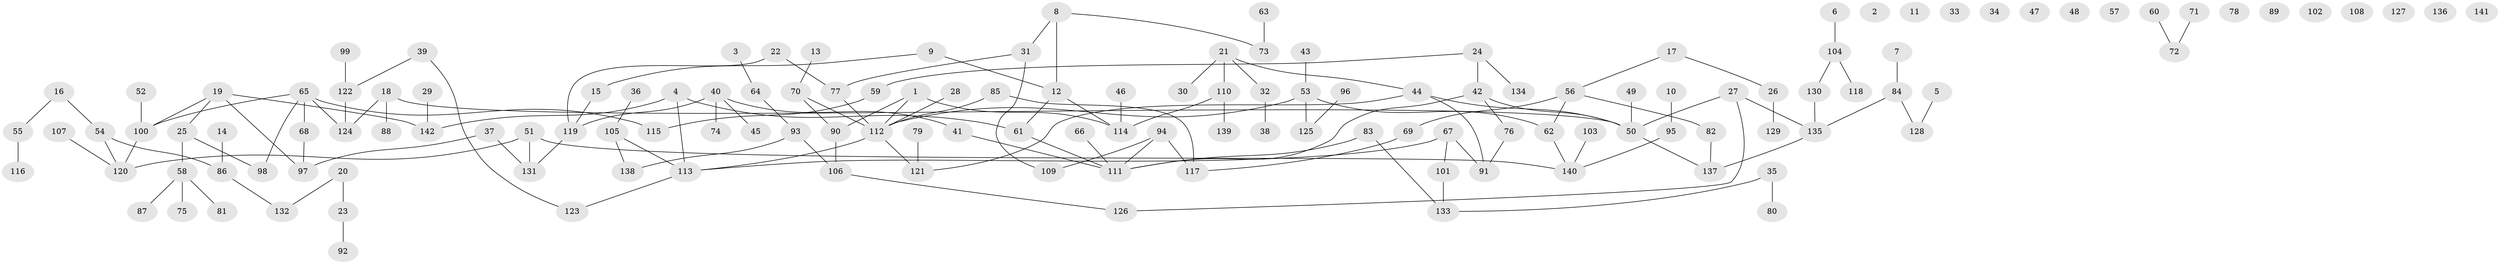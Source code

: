 // Generated by graph-tools (version 1.1) at 2025/33/03/09/25 02:33:24]
// undirected, 142 vertices, 151 edges
graph export_dot {
graph [start="1"]
  node [color=gray90,style=filled];
  1;
  2;
  3;
  4;
  5;
  6;
  7;
  8;
  9;
  10;
  11;
  12;
  13;
  14;
  15;
  16;
  17;
  18;
  19;
  20;
  21;
  22;
  23;
  24;
  25;
  26;
  27;
  28;
  29;
  30;
  31;
  32;
  33;
  34;
  35;
  36;
  37;
  38;
  39;
  40;
  41;
  42;
  43;
  44;
  45;
  46;
  47;
  48;
  49;
  50;
  51;
  52;
  53;
  54;
  55;
  56;
  57;
  58;
  59;
  60;
  61;
  62;
  63;
  64;
  65;
  66;
  67;
  68;
  69;
  70;
  71;
  72;
  73;
  74;
  75;
  76;
  77;
  78;
  79;
  80;
  81;
  82;
  83;
  84;
  85;
  86;
  87;
  88;
  89;
  90;
  91;
  92;
  93;
  94;
  95;
  96;
  97;
  98;
  99;
  100;
  101;
  102;
  103;
  104;
  105;
  106;
  107;
  108;
  109;
  110;
  111;
  112;
  113;
  114;
  115;
  116;
  117;
  118;
  119;
  120;
  121;
  122;
  123;
  124;
  125;
  126;
  127;
  128;
  129;
  130;
  131;
  132;
  133;
  134;
  135;
  136;
  137;
  138;
  139;
  140;
  141;
  142;
  1 -- 90;
  1 -- 112;
  1 -- 114;
  3 -- 64;
  4 -- 61;
  4 -- 113;
  4 -- 142;
  5 -- 128;
  6 -- 104;
  7 -- 84;
  8 -- 12;
  8 -- 31;
  8 -- 73;
  9 -- 12;
  9 -- 15;
  10 -- 95;
  12 -- 61;
  12 -- 114;
  13 -- 70;
  14 -- 86;
  15 -- 119;
  16 -- 54;
  16 -- 55;
  17 -- 26;
  17 -- 56;
  18 -- 50;
  18 -- 88;
  18 -- 124;
  19 -- 25;
  19 -- 97;
  19 -- 100;
  19 -- 142;
  20 -- 23;
  20 -- 132;
  21 -- 30;
  21 -- 32;
  21 -- 44;
  21 -- 110;
  22 -- 77;
  22 -- 119;
  23 -- 92;
  24 -- 42;
  24 -- 59;
  24 -- 134;
  25 -- 58;
  25 -- 98;
  26 -- 129;
  27 -- 50;
  27 -- 126;
  27 -- 135;
  28 -- 112;
  29 -- 142;
  31 -- 77;
  31 -- 109;
  32 -- 38;
  35 -- 80;
  35 -- 133;
  36 -- 105;
  37 -- 97;
  37 -- 131;
  39 -- 122;
  39 -- 123;
  40 -- 41;
  40 -- 45;
  40 -- 74;
  40 -- 119;
  41 -- 111;
  42 -- 50;
  42 -- 76;
  42 -- 111;
  43 -- 53;
  44 -- 50;
  44 -- 91;
  44 -- 121;
  46 -- 114;
  49 -- 50;
  50 -- 137;
  51 -- 120;
  51 -- 131;
  51 -- 140;
  52 -- 100;
  53 -- 62;
  53 -- 112;
  53 -- 125;
  54 -- 86;
  54 -- 120;
  55 -- 116;
  56 -- 62;
  56 -- 69;
  56 -- 82;
  58 -- 75;
  58 -- 81;
  58 -- 87;
  59 -- 115;
  60 -- 72;
  61 -- 111;
  62 -- 140;
  63 -- 73;
  64 -- 93;
  65 -- 68;
  65 -- 98;
  65 -- 100;
  65 -- 115;
  65 -- 124;
  66 -- 111;
  67 -- 91;
  67 -- 101;
  67 -- 113;
  68 -- 97;
  69 -- 117;
  70 -- 90;
  70 -- 112;
  71 -- 72;
  76 -- 91;
  77 -- 112;
  79 -- 121;
  82 -- 137;
  83 -- 111;
  83 -- 133;
  84 -- 128;
  84 -- 135;
  85 -- 112;
  85 -- 117;
  86 -- 132;
  90 -- 106;
  93 -- 106;
  93 -- 138;
  94 -- 109;
  94 -- 111;
  94 -- 117;
  95 -- 140;
  96 -- 125;
  99 -- 122;
  100 -- 120;
  101 -- 133;
  103 -- 140;
  104 -- 118;
  104 -- 130;
  105 -- 113;
  105 -- 138;
  106 -- 126;
  107 -- 120;
  110 -- 114;
  110 -- 139;
  112 -- 113;
  112 -- 121;
  113 -- 123;
  119 -- 131;
  122 -- 124;
  130 -- 135;
  135 -- 137;
}
